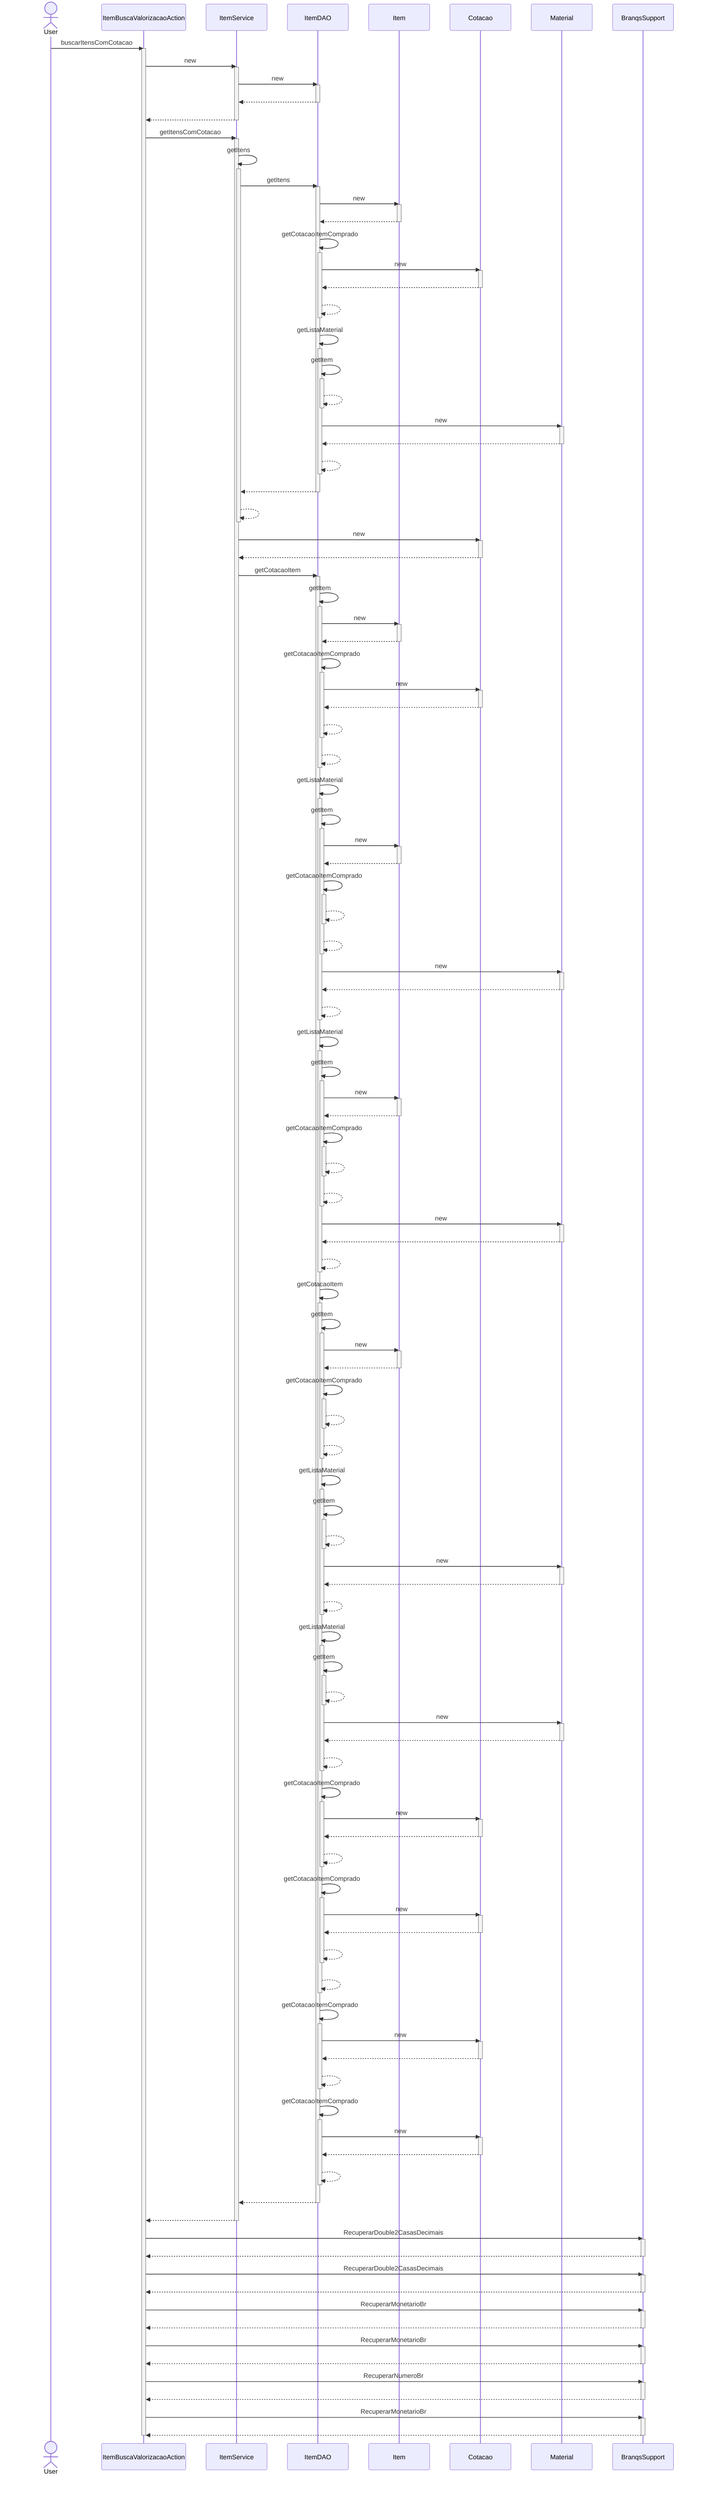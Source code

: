 sequenceDiagram
actor User
User ->> ItemBuscaValorizacaoAction : buscarItensComCotacao
activate ItemBuscaValorizacaoAction
ItemBuscaValorizacaoAction ->> ItemService : new
activate ItemService
ItemService ->> ItemDAO : new
activate ItemDAO
ItemDAO -->> ItemService : #32; 
deactivate ItemDAO
ItemService -->> ItemBuscaValorizacaoAction : #32; 
deactivate ItemService
ItemBuscaValorizacaoAction ->> ItemService : getItensComCotacao
activate ItemService
ItemService ->> ItemService : getItens
activate ItemService
ItemService ->> ItemDAO : getItens
activate ItemDAO
ItemDAO ->> Item : new
activate Item
Item -->> ItemDAO : #32; 
deactivate Item
ItemDAO ->> ItemDAO : getCotacaoItemComprado
activate ItemDAO
ItemDAO ->> Cotacao : new
activate Cotacao
Cotacao -->> ItemDAO : #32; 
deactivate Cotacao
ItemDAO -->> ItemDAO : #32; 
deactivate ItemDAO
ItemDAO ->> ItemDAO : getListaMaterial
activate ItemDAO
ItemDAO ->> ItemDAO : getItem
activate ItemDAO
ItemDAO -->> ItemDAO : #32; 
deactivate ItemDAO
ItemDAO ->> Material : new
activate Material
Material -->> ItemDAO : #32; 
deactivate Material
ItemDAO -->> ItemDAO : #32; 
deactivate ItemDAO
ItemDAO -->> ItemService : #32; 
deactivate ItemDAO
ItemService -->> ItemService : #32; 
deactivate ItemService
ItemService ->> Cotacao : new
activate Cotacao
Cotacao -->> ItemService : #32; 
deactivate Cotacao
ItemService ->> ItemDAO : getCotacaoItem
activate ItemDAO
ItemDAO ->> ItemDAO : getItem
activate ItemDAO
ItemDAO ->> Item : new
activate Item
Item -->> ItemDAO : #32; 
deactivate Item
ItemDAO ->> ItemDAO : getCotacaoItemComprado
activate ItemDAO
ItemDAO ->> Cotacao : new
activate Cotacao
Cotacao -->> ItemDAO : #32; 
deactivate Cotacao
ItemDAO -->> ItemDAO : #32; 
deactivate ItemDAO
ItemDAO -->> ItemDAO : #32; 
deactivate ItemDAO
ItemDAO ->> ItemDAO : getListaMaterial
activate ItemDAO
ItemDAO ->> ItemDAO : getItem
activate ItemDAO
ItemDAO ->> Item : new
activate Item
Item -->> ItemDAO : #32; 
deactivate Item
ItemDAO ->> ItemDAO : getCotacaoItemComprado
activate ItemDAO
ItemDAO -->> ItemDAO : #32; 
deactivate ItemDAO
ItemDAO -->> ItemDAO : #32; 
deactivate ItemDAO
ItemDAO ->> Material : new
activate Material
Material -->> ItemDAO : #32; 
deactivate Material
ItemDAO -->> ItemDAO : #32; 
deactivate ItemDAO
ItemDAO ->> ItemDAO : getListaMaterial
activate ItemDAO
ItemDAO ->> ItemDAO : getItem
activate ItemDAO
ItemDAO ->> Item : new
activate Item
Item -->> ItemDAO : #32; 
deactivate Item
ItemDAO ->> ItemDAO : getCotacaoItemComprado
activate ItemDAO
ItemDAO -->> ItemDAO : #32; 
deactivate ItemDAO
ItemDAO -->> ItemDAO : #32; 
deactivate ItemDAO
ItemDAO ->> Material : new
activate Material
Material -->> ItemDAO : #32; 
deactivate Material
ItemDAO -->> ItemDAO : #32; 
deactivate ItemDAO
ItemDAO ->> ItemDAO : getCotacaoItem
activate ItemDAO
ItemDAO ->> ItemDAO : getItem
activate ItemDAO
ItemDAO ->> Item : new
activate Item
Item -->> ItemDAO : #32; 
deactivate Item
ItemDAO ->> ItemDAO : getCotacaoItemComprado
activate ItemDAO
ItemDAO -->> ItemDAO : #32; 
deactivate ItemDAO
ItemDAO -->> ItemDAO : #32; 
deactivate ItemDAO
ItemDAO ->> ItemDAO : getListaMaterial
activate ItemDAO
ItemDAO ->> ItemDAO : getItem
activate ItemDAO
ItemDAO -->> ItemDAO : #32; 
deactivate ItemDAO
ItemDAO ->> Material : new
activate Material
Material -->> ItemDAO : #32; 
deactivate Material
ItemDAO -->> ItemDAO : #32; 
deactivate ItemDAO
ItemDAO ->> ItemDAO : getListaMaterial
activate ItemDAO
ItemDAO ->> ItemDAO : getItem
activate ItemDAO
ItemDAO -->> ItemDAO : #32; 
deactivate ItemDAO
ItemDAO ->> Material : new
activate Material
Material -->> ItemDAO : #32; 
deactivate Material
ItemDAO -->> ItemDAO : #32; 
deactivate ItemDAO
ItemDAO ->> ItemDAO : getCotacaoItemComprado
activate ItemDAO
ItemDAO ->> Cotacao : new
activate Cotacao
Cotacao -->> ItemDAO : #32; 
deactivate Cotacao
ItemDAO -->> ItemDAO : #32; 
deactivate ItemDAO
ItemDAO ->> ItemDAO : getCotacaoItemComprado
activate ItemDAO
ItemDAO ->> Cotacao : new
activate Cotacao
Cotacao -->> ItemDAO : #32; 
deactivate Cotacao
ItemDAO -->> ItemDAO : #32; 
deactivate ItemDAO
ItemDAO -->> ItemDAO : #32; 
deactivate ItemDAO
ItemDAO ->> ItemDAO : getCotacaoItemComprado
activate ItemDAO
ItemDAO ->> Cotacao : new
activate Cotacao
Cotacao -->> ItemDAO : #32; 
deactivate Cotacao
ItemDAO -->> ItemDAO : #32; 
deactivate ItemDAO
ItemDAO ->> ItemDAO : getCotacaoItemComprado
activate ItemDAO
ItemDAO ->> Cotacao : new
activate Cotacao
Cotacao -->> ItemDAO : #32; 
deactivate Cotacao
ItemDAO -->> ItemDAO : #32; 
deactivate ItemDAO
ItemDAO -->> ItemService : #32; 
deactivate ItemDAO
ItemService -->> ItemBuscaValorizacaoAction : #32; 
deactivate ItemService
ItemBuscaValorizacaoAction ->> BranqsSupport : RecuperarDouble2CasasDecimais
activate BranqsSupport
BranqsSupport -->> ItemBuscaValorizacaoAction : #32; 
deactivate BranqsSupport
ItemBuscaValorizacaoAction ->> BranqsSupport : RecuperarDouble2CasasDecimais
activate BranqsSupport
BranqsSupport -->> ItemBuscaValorizacaoAction : #32; 
deactivate BranqsSupport
ItemBuscaValorizacaoAction ->> BranqsSupport : RecuperarMonetarioBr
activate BranqsSupport
BranqsSupport -->> ItemBuscaValorizacaoAction : #32; 
deactivate BranqsSupport
ItemBuscaValorizacaoAction ->> BranqsSupport : RecuperarMonetarioBr
activate BranqsSupport
BranqsSupport -->> ItemBuscaValorizacaoAction : #32; 
deactivate BranqsSupport
ItemBuscaValorizacaoAction ->> BranqsSupport : RecuperarNumeroBr
activate BranqsSupport
BranqsSupport -->> ItemBuscaValorizacaoAction : #32; 
deactivate BranqsSupport
ItemBuscaValorizacaoAction ->> BranqsSupport : RecuperarMonetarioBr
activate BranqsSupport
BranqsSupport -->> ItemBuscaValorizacaoAction : #32; 
deactivate BranqsSupport
deactivate ItemBuscaValorizacaoAction